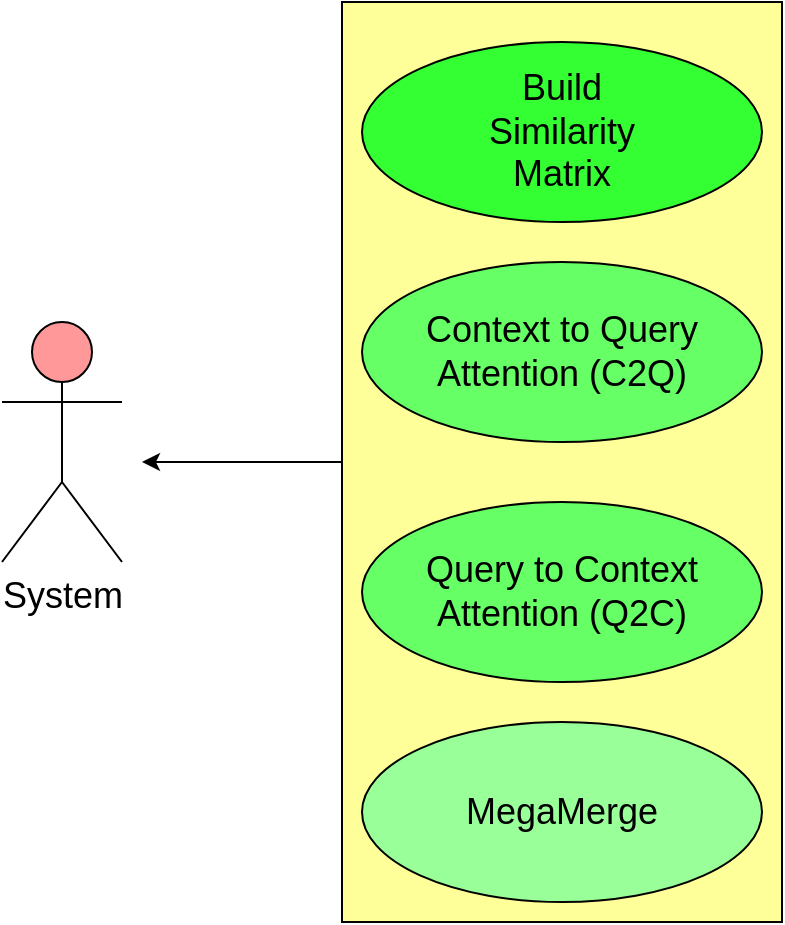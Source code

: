 <mxfile version="13.8.0" type="github">
  <diagram id="S9gofvraqiNgbIbu-OAV" name="Page-1">
    <mxGraphModel dx="868" dy="479" grid="1" gridSize="10" guides="1" tooltips="1" connect="1" arrows="1" fold="1" page="1" pageScale="1" pageWidth="850" pageHeight="1100" math="0" shadow="0">
      <root>
        <mxCell id="0" />
        <mxCell id="1" parent="0" />
        <mxCell id="KZY9slWV231hrfaIXA2l-7" style="edgeStyle=orthogonalEdgeStyle;rounded=0;orthogonalLoop=1;jettySize=auto;html=1;fillColor=#3333FF;" edge="1" parent="1" source="KZY9slWV231hrfaIXA2l-1">
          <mxGeometry relative="1" as="geometry">
            <mxPoint x="270" y="350" as="targetPoint" />
          </mxGeometry>
        </mxCell>
        <mxCell id="KZY9slWV231hrfaIXA2l-1" value="" style="rounded=0;whiteSpace=wrap;html=1;fillColor=#FFFF99;" vertex="1" parent="1">
          <mxGeometry x="370" y="120" width="220" height="460" as="geometry" />
        </mxCell>
        <mxCell id="KZY9slWV231hrfaIXA2l-2" value="&lt;div&gt;&lt;font style=&quot;font-size: 18px&quot;&gt;Build&lt;/font&gt;&lt;/div&gt;&lt;div&gt;&lt;font style=&quot;font-size: 18px&quot;&gt;Similarity&lt;/font&gt;&lt;/div&gt;&lt;div&gt;&lt;font style=&quot;font-size: 18px&quot;&gt;Matrix&lt;br&gt;&lt;/font&gt;&lt;/div&gt;" style="ellipse;whiteSpace=wrap;html=1;fillColor=#33FF33;" vertex="1" parent="1">
          <mxGeometry x="380" y="140" width="200" height="90" as="geometry" />
        </mxCell>
        <mxCell id="KZY9slWV231hrfaIXA2l-3" value="&lt;div&gt;&lt;font style=&quot;font-size: 18px&quot;&gt;Query to Context&lt;/font&gt;&lt;/div&gt;&lt;div&gt;&lt;font style=&quot;font-size: 18px&quot;&gt;Attention (Q2C)&lt;/font&gt;&lt;br&gt;&lt;/div&gt;" style="ellipse;whiteSpace=wrap;html=1;fillColor=#66FF66;" vertex="1" parent="1">
          <mxGeometry x="380" y="370" width="200" height="90" as="geometry" />
        </mxCell>
        <mxCell id="KZY9slWV231hrfaIXA2l-4" value="&lt;div&gt;&lt;font style=&quot;font-size: 18px&quot;&gt;Context to Query&lt;/font&gt;&lt;/div&gt;&lt;div&gt;&lt;font style=&quot;font-size: 18px&quot;&gt;Attention (C2Q)&lt;/font&gt;&lt;br&gt;&lt;/div&gt;" style="ellipse;whiteSpace=wrap;html=1;fillColor=#66FF66;" vertex="1" parent="1">
          <mxGeometry x="380" y="250" width="200" height="90" as="geometry" />
        </mxCell>
        <mxCell id="KZY9slWV231hrfaIXA2l-5" value="&lt;font style=&quot;font-size: 18px&quot;&gt;MegaMerge&lt;/font&gt;" style="ellipse;whiteSpace=wrap;html=1;fillColor=#99FF99;" vertex="1" parent="1">
          <mxGeometry x="380" y="480" width="200" height="90" as="geometry" />
        </mxCell>
        <mxCell id="KZY9slWV231hrfaIXA2l-6" value="&lt;font style=&quot;font-size: 18px&quot;&gt;System&lt;/font&gt;" style="shape=umlActor;verticalLabelPosition=bottom;verticalAlign=top;html=1;outlineConnect=0;fillColor=#FF9999;" vertex="1" parent="1">
          <mxGeometry x="200" y="280" width="60" height="120" as="geometry" />
        </mxCell>
      </root>
    </mxGraphModel>
  </diagram>
</mxfile>
